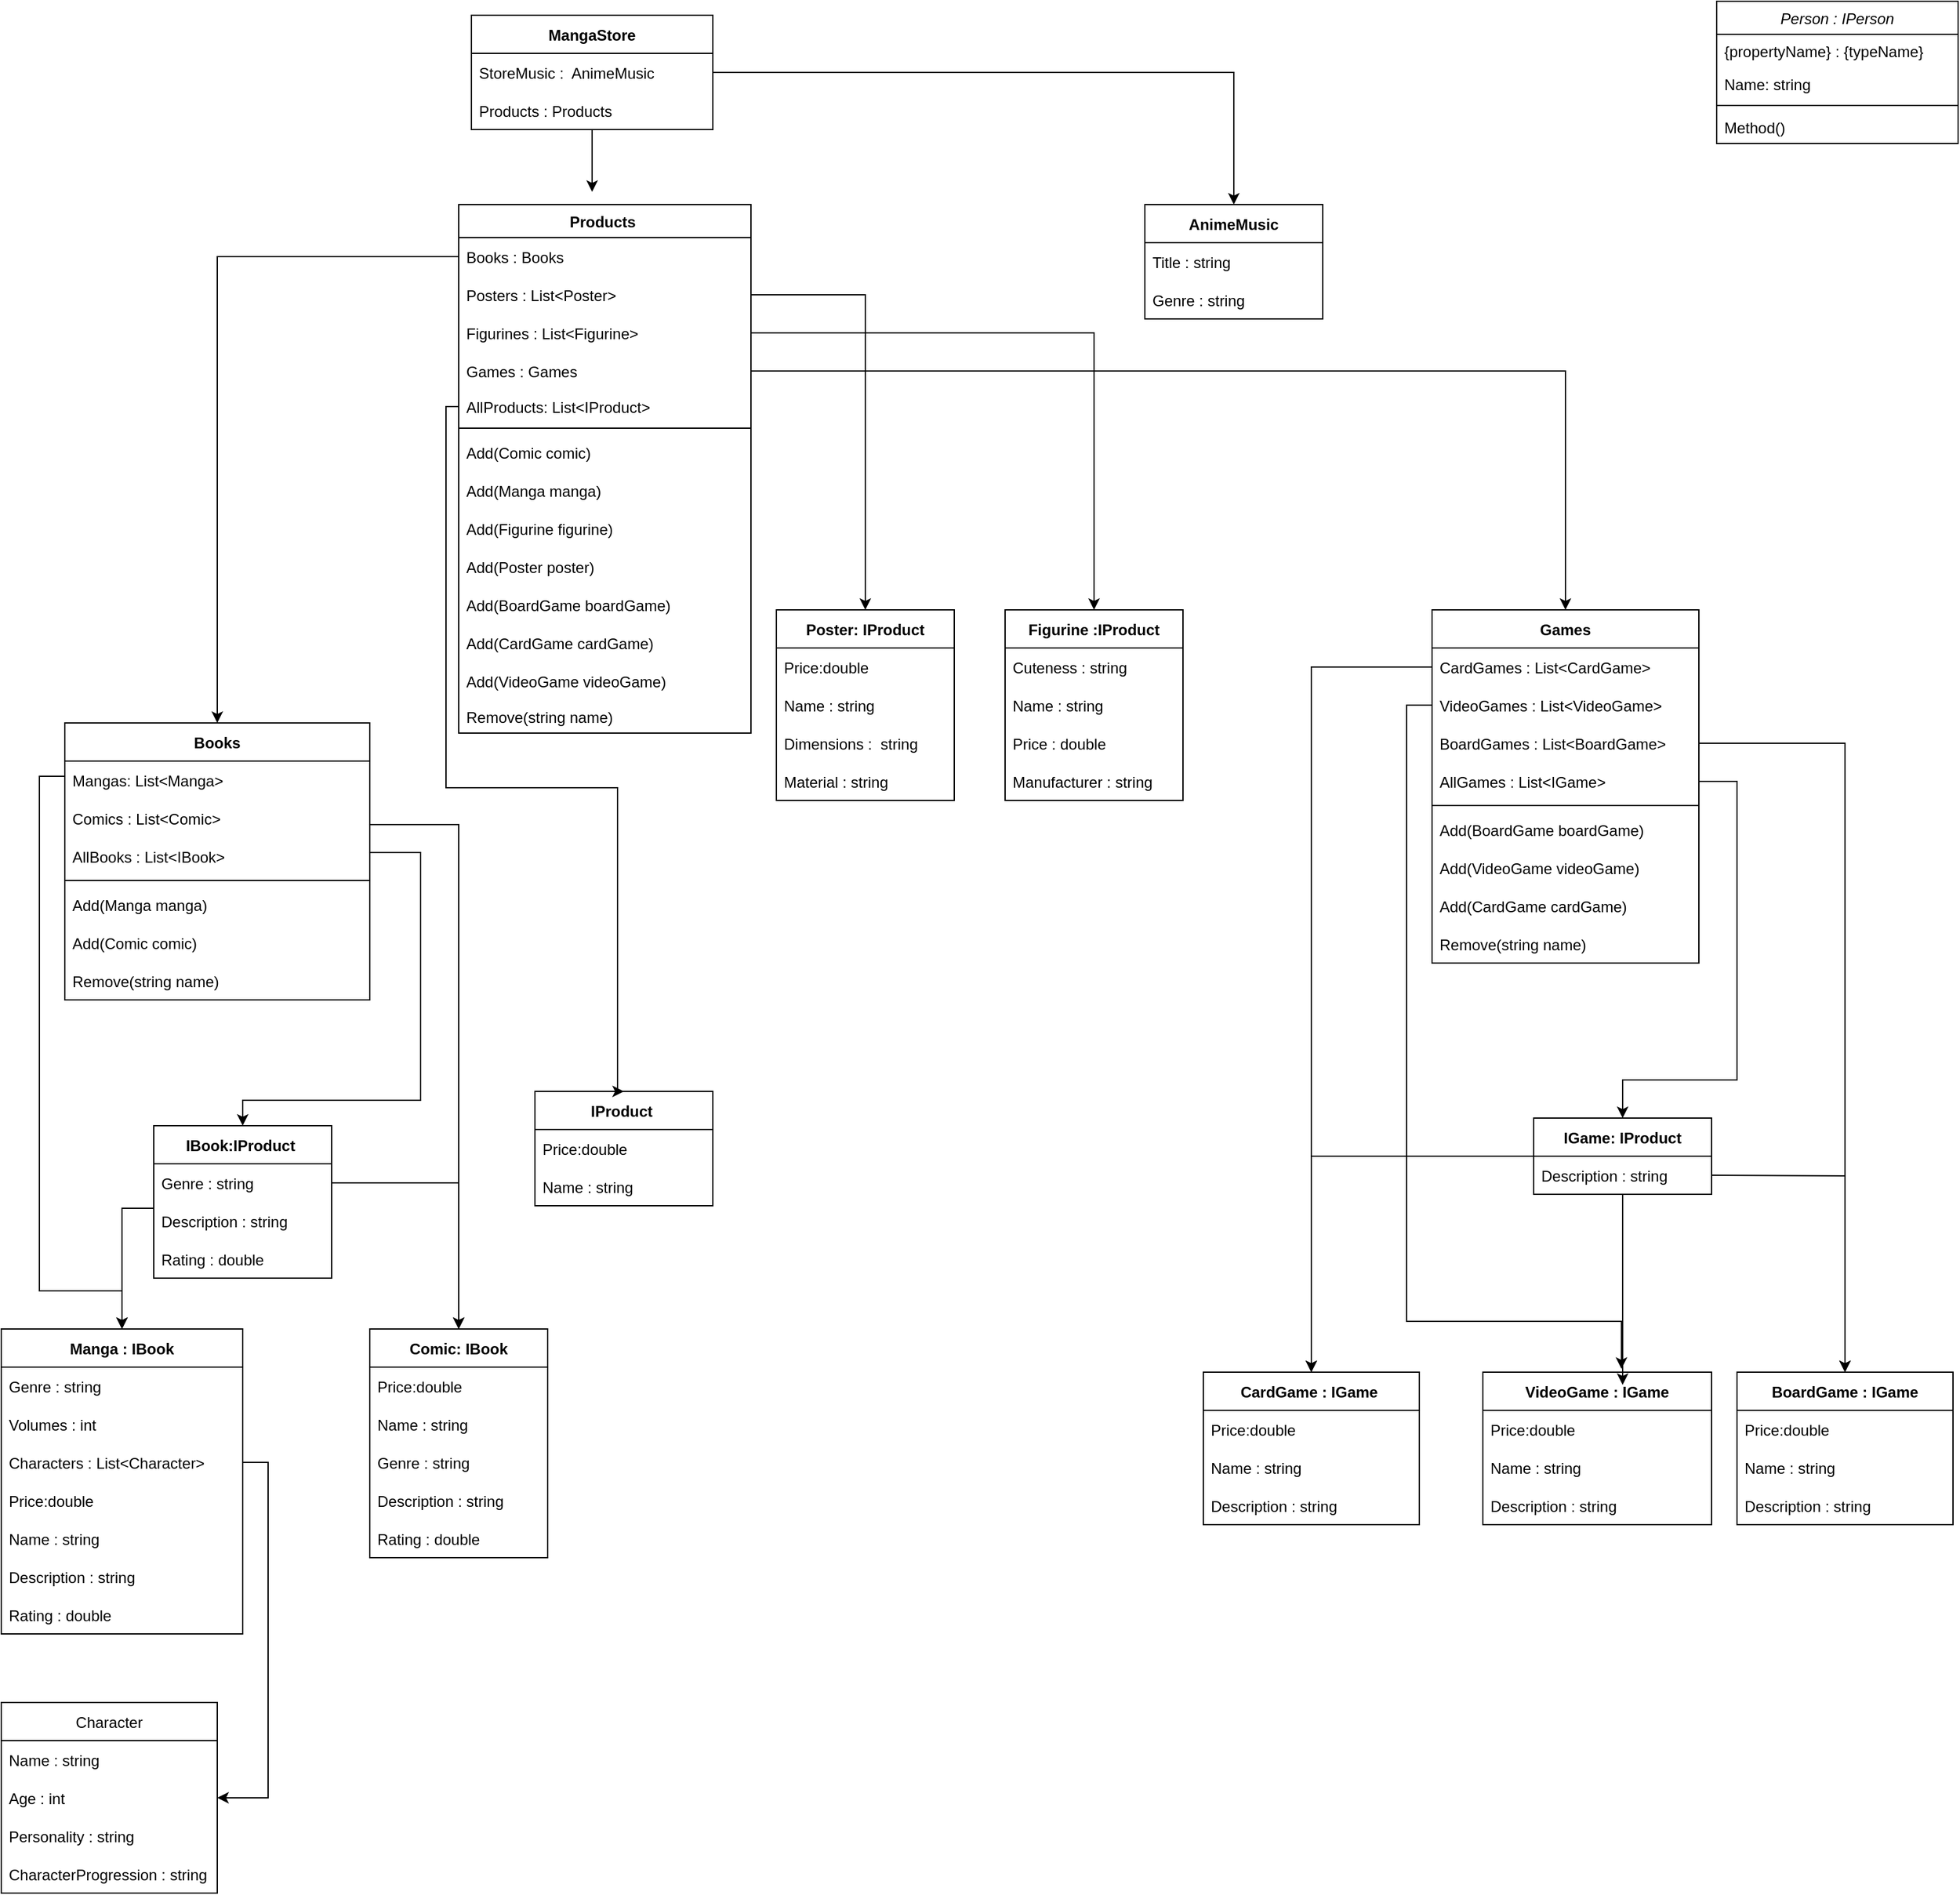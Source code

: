 <mxfile version="18.0.2" type="device"><diagram id="C5RBs43oDa-KdzZeNtuy" name="Page-1"><mxGraphModel dx="977" dy="-344" grid="1" gridSize="10" guides="1" tooltips="1" connect="1" arrows="1" fold="1" page="1" pageScale="1" pageWidth="827" pageHeight="1169" math="0" shadow="0"><root><mxCell id="WIyWlLk6GJQsqaUBKTNV-0"/><mxCell id="WIyWlLk6GJQsqaUBKTNV-1" parent="WIyWlLk6GJQsqaUBKTNV-0"/><mxCell id="zkfFHV4jXpPFQw0GAbJ--0" value="Person : IPerson" style="swimlane;fontStyle=2;align=center;verticalAlign=top;childLayout=stackLayout;horizontal=1;startSize=26;horizontalStack=0;resizeParent=1;resizeLast=0;collapsible=1;marginBottom=0;rounded=0;shadow=0;strokeWidth=1;fontColor=#000000;" parent="WIyWlLk6GJQsqaUBKTNV-1" vertex="1"><mxGeometry x="1350" y="1201" width="190" height="112" as="geometry"><mxRectangle x="230" y="140" width="160" height="26" as="alternateBounds"/></mxGeometry></mxCell><mxCell id="zkfFHV4jXpPFQw0GAbJ--2" value="{propertyName} : {typeName}" style="text;align=left;verticalAlign=top;spacingLeft=4;spacingRight=4;overflow=hidden;rotatable=0;points=[[0,0.5],[1,0.5]];portConstraint=eastwest;rounded=0;shadow=0;html=0;fontColor=#000000;" parent="zkfFHV4jXpPFQw0GAbJ--0" vertex="1"><mxGeometry y="26" width="190" height="26" as="geometry"/></mxCell><mxCell id="zkfFHV4jXpPFQw0GAbJ--1" value="Name: string" style="text;align=left;verticalAlign=top;spacingLeft=4;spacingRight=4;overflow=hidden;rotatable=0;points=[[0,0.5],[1,0.5]];portConstraint=eastwest;fontColor=#000000;" parent="zkfFHV4jXpPFQw0GAbJ--0" vertex="1"><mxGeometry y="52" width="190" height="26" as="geometry"/></mxCell><mxCell id="zkfFHV4jXpPFQw0GAbJ--4" value="" style="line;html=1;strokeWidth=1;align=left;verticalAlign=middle;spacingTop=-1;spacingLeft=3;spacingRight=3;rotatable=0;labelPosition=right;points=[];portConstraint=eastwest;fontColor=#000000;" parent="zkfFHV4jXpPFQw0GAbJ--0" vertex="1"><mxGeometry y="78" width="190" height="8" as="geometry"/></mxCell><mxCell id="zkfFHV4jXpPFQw0GAbJ--5" value="Method()" style="text;align=left;verticalAlign=top;spacingLeft=4;spacingRight=4;overflow=hidden;rotatable=0;points=[[0,0.5],[1,0.5]];portConstraint=eastwest;fontColor=#000000;" parent="zkfFHV4jXpPFQw0GAbJ--0" vertex="1"><mxGeometry y="86" width="190" height="26" as="geometry"/></mxCell><mxCell id="V0D16U1QxSPT4aVUW1du-11" style="edgeStyle=orthogonalEdgeStyle;rounded=0;orthogonalLoop=1;jettySize=auto;html=1;" edge="1" parent="WIyWlLk6GJQsqaUBKTNV-1" source="A4vjQDZnEhib27gxBdqD-4"><mxGeometry relative="1" as="geometry"><mxPoint x="465" y="1351" as="targetPoint"/></mxGeometry></mxCell><mxCell id="A4vjQDZnEhib27gxBdqD-4" value="MangaStore" style="swimlane;fontStyle=1;childLayout=stackLayout;horizontal=1;startSize=30;horizontalStack=0;resizeParent=1;resizeParentMax=0;resizeLast=0;collapsible=1;marginBottom=0;fontColor=#000000;" parent="WIyWlLk6GJQsqaUBKTNV-1" vertex="1"><mxGeometry x="370" y="1212" width="190" height="90" as="geometry"/></mxCell><mxCell id="A4vjQDZnEhib27gxBdqD-8" value="StoreMusic :  AnimeMusic" style="text;strokeColor=none;fillColor=none;align=left;verticalAlign=middle;spacingLeft=4;spacingRight=4;overflow=hidden;points=[[0,0.5],[1,0.5]];portConstraint=eastwest;rotatable=0;fontStyle=0;fontColor=#000000;" parent="A4vjQDZnEhib27gxBdqD-4" vertex="1"><mxGeometry y="30" width="190" height="30" as="geometry"/></mxCell><mxCell id="V0D16U1QxSPT4aVUW1du-0" value="Products : Products" style="text;strokeColor=none;fillColor=none;align=left;verticalAlign=middle;spacingLeft=4;spacingRight=4;overflow=hidden;points=[[0,0.5],[1,0.5]];portConstraint=eastwest;rotatable=0;fontStyle=0;fontColor=#000000;" vertex="1" parent="A4vjQDZnEhib27gxBdqD-4"><mxGeometry y="60" width="190" height="30" as="geometry"/></mxCell><mxCell id="A4vjQDZnEhib27gxBdqD-10" value="Character" style="swimlane;fontStyle=0;childLayout=stackLayout;horizontal=1;startSize=30;horizontalStack=0;resizeParent=1;resizeParentMax=0;resizeLast=0;collapsible=1;marginBottom=0;fontColor=#000000;" parent="WIyWlLk6GJQsqaUBKTNV-1" vertex="1"><mxGeometry y="2540" width="170" height="150" as="geometry"/></mxCell><mxCell id="A4vjQDZnEhib27gxBdqD-11" value="Name : string " style="text;strokeColor=none;fillColor=none;align=left;verticalAlign=middle;spacingLeft=4;spacingRight=4;overflow=hidden;points=[[0,0.5],[1,0.5]];portConstraint=eastwest;rotatable=0;fontColor=#000000;" parent="A4vjQDZnEhib27gxBdqD-10" vertex="1"><mxGeometry y="30" width="170" height="30" as="geometry"/></mxCell><mxCell id="A4vjQDZnEhib27gxBdqD-12" value="Age : int" style="text;strokeColor=none;fillColor=none;align=left;verticalAlign=middle;spacingLeft=4;spacingRight=4;overflow=hidden;points=[[0,0.5],[1,0.5]];portConstraint=eastwest;rotatable=0;fontColor=#000000;" parent="A4vjQDZnEhib27gxBdqD-10" vertex="1"><mxGeometry y="60" width="170" height="30" as="geometry"/></mxCell><mxCell id="A4vjQDZnEhib27gxBdqD-13" value="Personality : string " style="text;strokeColor=none;fillColor=none;align=left;verticalAlign=middle;spacingLeft=4;spacingRight=4;overflow=hidden;points=[[0,0.5],[1,0.5]];portConstraint=eastwest;rotatable=0;fontColor=#000000;" parent="A4vjQDZnEhib27gxBdqD-10" vertex="1"><mxGeometry y="90" width="170" height="30" as="geometry"/></mxCell><mxCell id="A4vjQDZnEhib27gxBdqD-14" value="CharacterProgression : string" style="text;strokeColor=none;fillColor=none;align=left;verticalAlign=middle;spacingLeft=4;spacingRight=4;overflow=hidden;points=[[0,0.5],[1,0.5]];portConstraint=eastwest;rotatable=0;fontColor=#000000;" parent="A4vjQDZnEhib27gxBdqD-10" vertex="1"><mxGeometry y="120" width="170" height="30" as="geometry"/></mxCell><mxCell id="A4vjQDZnEhib27gxBdqD-19" value="Manga : IBook" style="swimlane;fontStyle=1;childLayout=stackLayout;horizontal=1;startSize=30;horizontalStack=0;resizeParent=1;resizeParentMax=0;resizeLast=0;collapsible=1;marginBottom=0;fontColor=#000000;" parent="WIyWlLk6GJQsqaUBKTNV-1" vertex="1"><mxGeometry y="2246" width="190" height="240" as="geometry"/></mxCell><mxCell id="A4vjQDZnEhib27gxBdqD-21" value="Genre : string    " style="text;strokeColor=none;fillColor=none;align=left;verticalAlign=middle;spacingLeft=4;spacingRight=4;overflow=hidden;points=[[0,0.5],[1,0.5]];portConstraint=eastwest;rotatable=0;fontColor=#000000;" parent="A4vjQDZnEhib27gxBdqD-19" vertex="1"><mxGeometry y="30" width="190" height="30" as="geometry"/></mxCell><mxCell id="A4vjQDZnEhib27gxBdqD-22" value="Volumes : int" style="text;strokeColor=none;fillColor=none;align=left;verticalAlign=middle;spacingLeft=4;spacingRight=4;overflow=hidden;points=[[0,0.5],[1,0.5]];portConstraint=eastwest;rotatable=0;fontColor=#000000;" parent="A4vjQDZnEhib27gxBdqD-19" vertex="1"><mxGeometry y="60" width="190" height="30" as="geometry"/></mxCell><mxCell id="A4vjQDZnEhib27gxBdqD-23" value="Characters : List&lt;Character&gt;" style="text;strokeColor=none;fillColor=none;align=left;verticalAlign=middle;spacingLeft=4;spacingRight=4;overflow=hidden;points=[[0,0.5],[1,0.5]];portConstraint=eastwest;rotatable=0;fontColor=#000000;" parent="A4vjQDZnEhib27gxBdqD-19" vertex="1"><mxGeometry y="90" width="190" height="30" as="geometry"/></mxCell><mxCell id="V0D16U1QxSPT4aVUW1du-30" value="Price:double" style="text;strokeColor=none;fillColor=none;align=left;verticalAlign=middle;spacingLeft=4;spacingRight=4;overflow=hidden;points=[[0,0.5],[1,0.5]];portConstraint=eastwest;rotatable=0;fontColor=#000000;" vertex="1" parent="A4vjQDZnEhib27gxBdqD-19"><mxGeometry y="120" width="190" height="30" as="geometry"/></mxCell><mxCell id="V0D16U1QxSPT4aVUW1du-29" value="Name : string" style="text;strokeColor=none;fillColor=none;align=left;verticalAlign=middle;spacingLeft=4;spacingRight=4;overflow=hidden;points=[[0,0.5],[1,0.5]];portConstraint=eastwest;rotatable=0;fontColor=#000000;" vertex="1" parent="A4vjQDZnEhib27gxBdqD-19"><mxGeometry y="150" width="190" height="30" as="geometry"/></mxCell><mxCell id="A4vjQDZnEhib27gxBdqD-24" value="Description : string" style="text;strokeColor=none;fillColor=none;align=left;verticalAlign=middle;spacingLeft=4;spacingRight=4;overflow=hidden;points=[[0,0.5],[1,0.5]];portConstraint=eastwest;rotatable=0;fontColor=#000000;" parent="A4vjQDZnEhib27gxBdqD-19" vertex="1"><mxGeometry y="180" width="190" height="30" as="geometry"/></mxCell><mxCell id="A4vjQDZnEhib27gxBdqD-25" value="Rating : double " style="text;strokeColor=none;fillColor=none;align=left;verticalAlign=middle;spacingLeft=4;spacingRight=4;overflow=hidden;points=[[0,0.5],[1,0.5]];portConstraint=eastwest;rotatable=0;fontColor=#000000;" parent="A4vjQDZnEhib27gxBdqD-19" vertex="1"><mxGeometry y="210" width="190" height="30" as="geometry"/></mxCell><mxCell id="A4vjQDZnEhib27gxBdqD-27" value="Books" style="swimlane;fontStyle=1;childLayout=stackLayout;horizontal=1;startSize=30;horizontalStack=0;resizeParent=1;resizeParentMax=0;resizeLast=0;collapsible=1;marginBottom=0;fontColor=#000000;" parent="WIyWlLk6GJQsqaUBKTNV-1" vertex="1"><mxGeometry x="50" y="1769" width="240" height="218" as="geometry"/></mxCell><mxCell id="A4vjQDZnEhib27gxBdqD-28" value="Mangas: List&lt;Manga&gt;    " style="text;strokeColor=none;fillColor=none;align=left;verticalAlign=middle;spacingLeft=4;spacingRight=4;overflow=hidden;points=[[0,0.5],[1,0.5]];portConstraint=eastwest;rotatable=0;fontColor=#000000;" parent="A4vjQDZnEhib27gxBdqD-27" vertex="1"><mxGeometry y="30" width="240" height="30" as="geometry"/></mxCell><mxCell id="A4vjQDZnEhib27gxBdqD-29" value="Comics : List&lt;Comic&gt;" style="text;strokeColor=none;fillColor=none;align=left;verticalAlign=middle;spacingLeft=4;spacingRight=4;overflow=hidden;points=[[0,0.5],[1,0.5]];portConstraint=eastwest;rotatable=0;fontColor=#000000;" parent="A4vjQDZnEhib27gxBdqD-27" vertex="1"><mxGeometry y="60" width="240" height="30" as="geometry"/></mxCell><mxCell id="A4vjQDZnEhib27gxBdqD-48" value="AllBooks : List&lt;IBook&gt;" style="text;strokeColor=none;fillColor=none;align=left;verticalAlign=middle;spacingLeft=4;spacingRight=4;overflow=hidden;points=[[0,0.5],[1,0.5]];portConstraint=eastwest;rotatable=0;fontColor=#000000;" parent="A4vjQDZnEhib27gxBdqD-27" vertex="1"><mxGeometry y="90" width="240" height="30" as="geometry"/></mxCell><mxCell id="A4vjQDZnEhib27gxBdqD-69" value="" style="line;html=1;strokeWidth=1;align=left;verticalAlign=middle;spacingTop=-1;spacingLeft=3;spacingRight=3;rotatable=0;labelPosition=right;points=[];portConstraint=eastwest;fontColor=#000000;" parent="A4vjQDZnEhib27gxBdqD-27" vertex="1"><mxGeometry y="120" width="240" height="8" as="geometry"/></mxCell><mxCell id="A4vjQDZnEhib27gxBdqD-71" value="Add(Manga manga)" style="text;strokeColor=none;fillColor=none;align=left;verticalAlign=middle;spacingLeft=4;spacingRight=4;overflow=hidden;points=[[0,0.5],[1,0.5]];portConstraint=eastwest;rotatable=0;fontColor=#000000;" parent="A4vjQDZnEhib27gxBdqD-27" vertex="1"><mxGeometry y="128" width="240" height="30" as="geometry"/></mxCell><mxCell id="A4vjQDZnEhib27gxBdqD-72" value="Add(Comic comic)" style="text;strokeColor=none;fillColor=none;align=left;verticalAlign=middle;spacingLeft=4;spacingRight=4;overflow=hidden;points=[[0,0.5],[1,0.5]];portConstraint=eastwest;rotatable=0;fontColor=#000000;" parent="A4vjQDZnEhib27gxBdqD-27" vertex="1"><mxGeometry y="158" width="240" height="30" as="geometry"/></mxCell><mxCell id="A4vjQDZnEhib27gxBdqD-73" value="Remove(string name)" style="text;strokeColor=none;fillColor=none;align=left;verticalAlign=middle;spacingLeft=4;spacingRight=4;overflow=hidden;points=[[0,0.5],[1,0.5]];portConstraint=eastwest;rotatable=0;fontColor=#000000;" parent="A4vjQDZnEhib27gxBdqD-27" vertex="1"><mxGeometry y="188" width="240" height="30" as="geometry"/></mxCell><mxCell id="A4vjQDZnEhib27gxBdqD-30" style="edgeStyle=orthogonalEdgeStyle;rounded=0;orthogonalLoop=1;jettySize=auto;html=1;exitX=1;exitY=0.5;exitDx=0;exitDy=0;entryX=1;entryY=0.5;entryDx=0;entryDy=0;fontColor=#000000;" parent="WIyWlLk6GJQsqaUBKTNV-1" source="A4vjQDZnEhib27gxBdqD-23" target="A4vjQDZnEhib27gxBdqD-12" edge="1"><mxGeometry relative="1" as="geometry"/></mxCell><mxCell id="A4vjQDZnEhib27gxBdqD-32" value="Comic: IBook" style="swimlane;fontStyle=1;childLayout=stackLayout;horizontal=1;startSize=30;horizontalStack=0;resizeParent=1;resizeParentMax=0;resizeLast=0;collapsible=1;marginBottom=0;fontColor=#000000;" parent="WIyWlLk6GJQsqaUBKTNV-1" vertex="1"><mxGeometry x="290" y="2246" width="140" height="180" as="geometry"/></mxCell><mxCell id="V0D16U1QxSPT4aVUW1du-38" value="Price:double" style="text;strokeColor=none;fillColor=none;align=left;verticalAlign=middle;spacingLeft=4;spacingRight=4;overflow=hidden;points=[[0,0.5],[1,0.5]];portConstraint=eastwest;rotatable=0;fontColor=#000000;" vertex="1" parent="A4vjQDZnEhib27gxBdqD-32"><mxGeometry y="30" width="140" height="30" as="geometry"/></mxCell><mxCell id="V0D16U1QxSPT4aVUW1du-37" value="Name : string" style="text;strokeColor=none;fillColor=none;align=left;verticalAlign=middle;spacingLeft=4;spacingRight=4;overflow=hidden;points=[[0,0.5],[1,0.5]];portConstraint=eastwest;rotatable=0;fontColor=#000000;" vertex="1" parent="A4vjQDZnEhib27gxBdqD-32"><mxGeometry y="60" width="140" height="30" as="geometry"/></mxCell><mxCell id="A4vjQDZnEhib27gxBdqD-34" value="Genre : string    " style="text;strokeColor=none;fillColor=none;align=left;verticalAlign=middle;spacingLeft=4;spacingRight=4;overflow=hidden;points=[[0,0.5],[1,0.5]];portConstraint=eastwest;rotatable=0;fontColor=#000000;" parent="A4vjQDZnEhib27gxBdqD-32" vertex="1"><mxGeometry y="90" width="140" height="30" as="geometry"/></mxCell><mxCell id="A4vjQDZnEhib27gxBdqD-35" value="Description : string" style="text;strokeColor=none;fillColor=none;align=left;verticalAlign=middle;spacingLeft=4;spacingRight=4;overflow=hidden;points=[[0,0.5],[1,0.5]];portConstraint=eastwest;rotatable=0;fontColor=#000000;" parent="A4vjQDZnEhib27gxBdqD-32" vertex="1"><mxGeometry y="120" width="140" height="30" as="geometry"/></mxCell><mxCell id="A4vjQDZnEhib27gxBdqD-36" value="Rating : double " style="text;strokeColor=none;fillColor=none;align=left;verticalAlign=middle;spacingLeft=4;spacingRight=4;overflow=hidden;points=[[0,0.5],[1,0.5]];portConstraint=eastwest;rotatable=0;fontColor=#000000;" parent="A4vjQDZnEhib27gxBdqD-32" vertex="1"><mxGeometry y="150" width="140" height="30" as="geometry"/></mxCell><mxCell id="A4vjQDZnEhib27gxBdqD-41" value="Poster: IProduct" style="swimlane;fontStyle=1;childLayout=stackLayout;horizontal=1;startSize=30;horizontalStack=0;resizeParent=1;resizeParentMax=0;resizeLast=0;collapsible=1;marginBottom=0;fontColor=#000000;" parent="WIyWlLk6GJQsqaUBKTNV-1" vertex="1"><mxGeometry x="610" y="1680" width="140" height="150" as="geometry"/></mxCell><mxCell id="V0D16U1QxSPT4aVUW1du-39" value="Price:double" style="text;strokeColor=none;fillColor=none;align=left;verticalAlign=middle;spacingLeft=4;spacingRight=4;overflow=hidden;points=[[0,0.5],[1,0.5]];portConstraint=eastwest;rotatable=0;fontColor=#000000;" vertex="1" parent="A4vjQDZnEhib27gxBdqD-41"><mxGeometry y="30" width="140" height="30" as="geometry"/></mxCell><mxCell id="V0D16U1QxSPT4aVUW1du-40" value="Name : string" style="text;strokeColor=none;fillColor=none;align=left;verticalAlign=middle;spacingLeft=4;spacingRight=4;overflow=hidden;points=[[0,0.5],[1,0.5]];portConstraint=eastwest;rotatable=0;fontColor=#000000;" vertex="1" parent="A4vjQDZnEhib27gxBdqD-41"><mxGeometry y="60" width="140" height="30" as="geometry"/></mxCell><mxCell id="A4vjQDZnEhib27gxBdqD-43" value="Dimensions :  string" style="text;strokeColor=none;fillColor=none;align=left;verticalAlign=middle;spacingLeft=4;spacingRight=4;overflow=hidden;points=[[0,0.5],[1,0.5]];portConstraint=eastwest;rotatable=0;fontColor=#000000;" parent="A4vjQDZnEhib27gxBdqD-41" vertex="1"><mxGeometry y="90" width="140" height="30" as="geometry"/></mxCell><mxCell id="A4vjQDZnEhib27gxBdqD-44" value="Material : string " style="text;strokeColor=none;fillColor=none;align=left;verticalAlign=middle;spacingLeft=4;spacingRight=4;overflow=hidden;points=[[0,0.5],[1,0.5]];portConstraint=eastwest;rotatable=0;fontColor=#000000;" parent="A4vjQDZnEhib27gxBdqD-41" vertex="1"><mxGeometry y="120" width="140" height="30" as="geometry"/></mxCell><mxCell id="A4vjQDZnEhib27gxBdqD-50" value="IBook:IProduct " style="swimlane;fontStyle=1;childLayout=stackLayout;horizontal=1;startSize=30;horizontalStack=0;resizeParent=1;resizeParentMax=0;resizeLast=0;collapsible=1;marginBottom=0;fontColor=#000000;" parent="WIyWlLk6GJQsqaUBKTNV-1" vertex="1"><mxGeometry x="120" y="2086" width="140" height="120" as="geometry"/></mxCell><mxCell id="A4vjQDZnEhib27gxBdqD-52" value="Genre : string    " style="text;strokeColor=none;fillColor=none;align=left;verticalAlign=middle;spacingLeft=4;spacingRight=4;overflow=hidden;points=[[0,0.5],[1,0.5]];portConstraint=eastwest;rotatable=0;fontColor=#000000;" parent="A4vjQDZnEhib27gxBdqD-50" vertex="1"><mxGeometry y="30" width="140" height="30" as="geometry"/></mxCell><mxCell id="A4vjQDZnEhib27gxBdqD-53" value="Description : string" style="text;strokeColor=none;fillColor=none;align=left;verticalAlign=middle;spacingLeft=4;spacingRight=4;overflow=hidden;points=[[0,0.5],[1,0.5]];portConstraint=eastwest;rotatable=0;fontColor=#000000;" parent="A4vjQDZnEhib27gxBdqD-50" vertex="1"><mxGeometry y="60" width="140" height="30" as="geometry"/></mxCell><mxCell id="A4vjQDZnEhib27gxBdqD-54" value="Rating : double " style="text;strokeColor=none;fillColor=none;align=left;verticalAlign=middle;spacingLeft=4;spacingRight=4;overflow=hidden;points=[[0,0.5],[1,0.5]];portConstraint=eastwest;rotatable=0;fontColor=#000000;" parent="A4vjQDZnEhib27gxBdqD-50" vertex="1"><mxGeometry y="90" width="140" height="30" as="geometry"/></mxCell><mxCell id="A4vjQDZnEhib27gxBdqD-59" style="edgeStyle=orthogonalEdgeStyle;rounded=0;orthogonalLoop=1;jettySize=auto;html=1;exitX=1;exitY=0.5;exitDx=0;exitDy=0;entryX=0.5;entryY=0;entryDx=0;entryDy=0;fontColor=#000000;" parent="WIyWlLk6GJQsqaUBKTNV-1" source="A4vjQDZnEhib27gxBdqD-48" target="A4vjQDZnEhib27gxBdqD-50" edge="1"><mxGeometry relative="1" as="geometry"><Array as="points"><mxPoint x="330" y="1871"/><mxPoint x="330" y="2066"/><mxPoint x="190" y="2066"/></Array></mxGeometry></mxCell><mxCell id="A4vjQDZnEhib27gxBdqD-62" style="edgeStyle=orthogonalEdgeStyle;rounded=0;orthogonalLoop=1;jettySize=auto;html=1;exitX=0;exitY=0.5;exitDx=0;exitDy=0;entryX=0.5;entryY=0;entryDx=0;entryDy=0;fontColor=#000000;" parent="WIyWlLk6GJQsqaUBKTNV-1" source="A4vjQDZnEhib27gxBdqD-52" target="A4vjQDZnEhib27gxBdqD-19" edge="1"><mxGeometry relative="1" as="geometry"><Array as="points"><mxPoint x="95" y="2151"/></Array></mxGeometry></mxCell><mxCell id="A4vjQDZnEhib27gxBdqD-64" style="edgeStyle=orthogonalEdgeStyle;rounded=0;orthogonalLoop=1;jettySize=auto;html=1;exitX=0;exitY=0.5;exitDx=0;exitDy=0;entryX=0.5;entryY=0;entryDx=0;entryDy=0;fontColor=#000000;" parent="WIyWlLk6GJQsqaUBKTNV-1" source="A4vjQDZnEhib27gxBdqD-28" target="A4vjQDZnEhib27gxBdqD-19" edge="1"><mxGeometry relative="1" as="geometry"><Array as="points"><mxPoint x="30" y="1811"/><mxPoint x="30" y="2216"/><mxPoint x="95" y="2216"/></Array></mxGeometry></mxCell><mxCell id="A4vjQDZnEhib27gxBdqD-65" style="edgeStyle=orthogonalEdgeStyle;rounded=0;orthogonalLoop=1;jettySize=auto;html=1;exitX=1;exitY=0.5;exitDx=0;exitDy=0;entryX=0.5;entryY=0;entryDx=0;entryDy=0;fontColor=#000000;" parent="WIyWlLk6GJQsqaUBKTNV-1" source="A4vjQDZnEhib27gxBdqD-52" target="A4vjQDZnEhib27gxBdqD-32" edge="1"><mxGeometry relative="1" as="geometry"/></mxCell><mxCell id="A4vjQDZnEhib27gxBdqD-77" value="Figurine :IProduct" style="swimlane;fontStyle=1;childLayout=stackLayout;horizontal=1;startSize=30;horizontalStack=0;resizeParent=1;resizeParentMax=0;resizeLast=0;collapsible=1;marginBottom=0;fontColor=#000000;" parent="WIyWlLk6GJQsqaUBKTNV-1" vertex="1"><mxGeometry x="790" y="1680" width="140" height="150" as="geometry"/></mxCell><mxCell id="A4vjQDZnEhib27gxBdqD-78" value="Cuteness : string  " style="text;strokeColor=none;fillColor=none;align=left;verticalAlign=middle;spacingLeft=4;spacingRight=4;overflow=hidden;points=[[0,0.5],[1,0.5]];portConstraint=eastwest;rotatable=0;" parent="A4vjQDZnEhib27gxBdqD-77" vertex="1"><mxGeometry y="30" width="140" height="30" as="geometry"/></mxCell><mxCell id="A4vjQDZnEhib27gxBdqD-79" value="Name : string " style="text;strokeColor=none;fillColor=none;align=left;verticalAlign=middle;spacingLeft=4;spacingRight=4;overflow=hidden;points=[[0,0.5],[1,0.5]];portConstraint=eastwest;rotatable=0;" parent="A4vjQDZnEhib27gxBdqD-77" vertex="1"><mxGeometry y="60" width="140" height="30" as="geometry"/></mxCell><mxCell id="A4vjQDZnEhib27gxBdqD-80" value="Price : double " style="text;strokeColor=none;fillColor=none;align=left;verticalAlign=middle;spacingLeft=4;spacingRight=4;overflow=hidden;points=[[0,0.5],[1,0.5]];portConstraint=eastwest;rotatable=0;" parent="A4vjQDZnEhib27gxBdqD-77" vertex="1"><mxGeometry y="90" width="140" height="30" as="geometry"/></mxCell><mxCell id="A4vjQDZnEhib27gxBdqD-81" value="Manufacturer : string" style="text;strokeColor=none;fillColor=none;align=left;verticalAlign=middle;spacingLeft=4;spacingRight=4;overflow=hidden;points=[[0,0.5],[1,0.5]];portConstraint=eastwest;rotatable=0;" parent="A4vjQDZnEhib27gxBdqD-77" vertex="1"><mxGeometry y="120" width="140" height="30" as="geometry"/></mxCell><mxCell id="A4vjQDZnEhib27gxBdqD-83" value="AnimeMusic" style="swimlane;fontStyle=1;childLayout=stackLayout;horizontal=1;startSize=30;horizontalStack=0;resizeParent=1;resizeParentMax=0;resizeLast=0;collapsible=1;marginBottom=0;fontColor=#000000;" parent="WIyWlLk6GJQsqaUBKTNV-1" vertex="1"><mxGeometry x="900" y="1361" width="140" height="90" as="geometry"/></mxCell><mxCell id="A4vjQDZnEhib27gxBdqD-84" value="Title : string" style="text;strokeColor=none;fillColor=none;align=left;verticalAlign=middle;spacingLeft=4;spacingRight=4;overflow=hidden;points=[[0,0.5],[1,0.5]];portConstraint=eastwest;rotatable=0;" parent="A4vjQDZnEhib27gxBdqD-83" vertex="1"><mxGeometry y="30" width="140" height="30" as="geometry"/></mxCell><mxCell id="A4vjQDZnEhib27gxBdqD-85" value="Genre : string" style="text;strokeColor=none;fillColor=none;align=left;verticalAlign=middle;spacingLeft=4;spacingRight=4;overflow=hidden;points=[[0,0.5],[1,0.5]];portConstraint=eastwest;rotatable=0;" parent="A4vjQDZnEhib27gxBdqD-83" vertex="1"><mxGeometry y="60" width="140" height="30" as="geometry"/></mxCell><mxCell id="A4vjQDZnEhib27gxBdqD-89" value="Games" style="swimlane;fontStyle=1;childLayout=stackLayout;horizontal=1;startSize=30;horizontalStack=0;resizeParent=1;resizeParentMax=0;resizeLast=0;collapsible=1;marginBottom=0;fontColor=#000000;" parent="WIyWlLk6GJQsqaUBKTNV-1" vertex="1"><mxGeometry x="1126" y="1680" width="210" height="278" as="geometry"/></mxCell><mxCell id="A4vjQDZnEhib27gxBdqD-90" value="CardGames : List&lt;CardGame&gt;" style="text;strokeColor=none;fillColor=none;align=left;verticalAlign=middle;spacingLeft=4;spacingRight=4;overflow=hidden;points=[[0,0.5],[1,0.5]];portConstraint=eastwest;rotatable=0;" parent="A4vjQDZnEhib27gxBdqD-89" vertex="1"><mxGeometry y="30" width="210" height="30" as="geometry"/></mxCell><mxCell id="A4vjQDZnEhib27gxBdqD-91" value="VideoGames : List&lt;VideoGame&gt;" style="text;strokeColor=none;fillColor=none;align=left;verticalAlign=middle;spacingLeft=4;spacingRight=4;overflow=hidden;points=[[0,0.5],[1,0.5]];portConstraint=eastwest;rotatable=0;" parent="A4vjQDZnEhib27gxBdqD-89" vertex="1"><mxGeometry y="60" width="210" height="30" as="geometry"/></mxCell><mxCell id="A4vjQDZnEhib27gxBdqD-92" value="BoardGames : List&lt;BoardGame&gt;" style="text;strokeColor=none;fillColor=none;align=left;verticalAlign=middle;spacingLeft=4;spacingRight=4;overflow=hidden;points=[[0,0.5],[1,0.5]];portConstraint=eastwest;rotatable=0;" parent="A4vjQDZnEhib27gxBdqD-89" vertex="1"><mxGeometry y="90" width="210" height="30" as="geometry"/></mxCell><mxCell id="A4vjQDZnEhib27gxBdqD-107" value="AllGames : List&lt;IGame&gt;" style="text;strokeColor=none;fillColor=none;align=left;verticalAlign=middle;spacingLeft=4;spacingRight=4;overflow=hidden;points=[[0,0.5],[1,0.5]];portConstraint=eastwest;rotatable=0;" parent="A4vjQDZnEhib27gxBdqD-89" vertex="1"><mxGeometry y="120" width="210" height="30" as="geometry"/></mxCell><mxCell id="A4vjQDZnEhib27gxBdqD-128" value="" style="line;html=1;strokeWidth=1;align=left;verticalAlign=middle;spacingTop=-1;spacingLeft=3;spacingRight=3;rotatable=0;labelPosition=right;points=[];portConstraint=eastwest;fontColor=#000000;" parent="A4vjQDZnEhib27gxBdqD-89" vertex="1"><mxGeometry y="150" width="210" height="8" as="geometry"/></mxCell><mxCell id="A4vjQDZnEhib27gxBdqD-129" value="Add(BoardGame boardGame)" style="text;strokeColor=none;fillColor=none;align=left;verticalAlign=middle;spacingLeft=4;spacingRight=4;overflow=hidden;points=[[0,0.5],[1,0.5]];portConstraint=eastwest;rotatable=0;" parent="A4vjQDZnEhib27gxBdqD-89" vertex="1"><mxGeometry y="158" width="210" height="30" as="geometry"/></mxCell><mxCell id="A4vjQDZnEhib27gxBdqD-130" value="Add(VideoGame videoGame)" style="text;strokeColor=none;fillColor=none;align=left;verticalAlign=middle;spacingLeft=4;spacingRight=4;overflow=hidden;points=[[0,0.5],[1,0.5]];portConstraint=eastwest;rotatable=0;" parent="A4vjQDZnEhib27gxBdqD-89" vertex="1"><mxGeometry y="188" width="210" height="30" as="geometry"/></mxCell><mxCell id="A4vjQDZnEhib27gxBdqD-131" value="Add(CardGame cardGame)" style="text;strokeColor=none;fillColor=none;align=left;verticalAlign=middle;spacingLeft=4;spacingRight=4;overflow=hidden;points=[[0,0.5],[1,0.5]];portConstraint=eastwest;rotatable=0;" parent="A4vjQDZnEhib27gxBdqD-89" vertex="1"><mxGeometry y="218" width="210" height="30" as="geometry"/></mxCell><mxCell id="A4vjQDZnEhib27gxBdqD-141" value="Remove(string name)" style="text;strokeColor=none;fillColor=none;align=left;verticalAlign=middle;spacingLeft=4;spacingRight=4;overflow=hidden;points=[[0,0.5],[1,0.5]];portConstraint=eastwest;rotatable=0;" parent="A4vjQDZnEhib27gxBdqD-89" vertex="1"><mxGeometry y="248" width="210" height="30" as="geometry"/></mxCell><mxCell id="A4vjQDZnEhib27gxBdqD-94" value="VideoGame : IGame" style="swimlane;fontStyle=1;childLayout=stackLayout;horizontal=1;startSize=30;horizontalStack=0;resizeParent=1;resizeParentMax=0;resizeLast=0;collapsible=1;marginBottom=0;fontColor=#000000;" parent="WIyWlLk6GJQsqaUBKTNV-1" vertex="1"><mxGeometry x="1166" y="2280" width="180" height="120" as="geometry"/></mxCell><mxCell id="V0D16U1QxSPT4aVUW1du-34" value="Price:double" style="text;strokeColor=none;fillColor=none;align=left;verticalAlign=middle;spacingLeft=4;spacingRight=4;overflow=hidden;points=[[0,0.5],[1,0.5]];portConstraint=eastwest;rotatable=0;fontColor=#000000;" vertex="1" parent="A4vjQDZnEhib27gxBdqD-94"><mxGeometry y="30" width="180" height="30" as="geometry"/></mxCell><mxCell id="V0D16U1QxSPT4aVUW1du-33" value="Name : string" style="text;strokeColor=none;fillColor=none;align=left;verticalAlign=middle;spacingLeft=4;spacingRight=4;overflow=hidden;points=[[0,0.5],[1,0.5]];portConstraint=eastwest;rotatable=0;fontColor=#000000;" vertex="1" parent="A4vjQDZnEhib27gxBdqD-94"><mxGeometry y="60" width="180" height="30" as="geometry"/></mxCell><mxCell id="A4vjQDZnEhib27gxBdqD-96" value="Description : string " style="text;strokeColor=none;fillColor=none;align=left;verticalAlign=middle;spacingLeft=4;spacingRight=4;overflow=hidden;points=[[0,0.5],[1,0.5]];portConstraint=eastwest;rotatable=0;fontColor=#000000;" parent="A4vjQDZnEhib27gxBdqD-94" vertex="1"><mxGeometry y="90" width="180" height="30" as="geometry"/></mxCell><mxCell id="A4vjQDZnEhib27gxBdqD-97" value="CardGame : IGame " style="swimlane;fontStyle=1;childLayout=stackLayout;horizontal=1;startSize=30;horizontalStack=0;resizeParent=1;resizeParentMax=0;resizeLast=0;collapsible=1;marginBottom=0;fontColor=#000000;" parent="WIyWlLk6GJQsqaUBKTNV-1" vertex="1"><mxGeometry x="946" y="2280" width="170" height="120" as="geometry"/></mxCell><mxCell id="V0D16U1QxSPT4aVUW1du-32" value="Price:double" style="text;strokeColor=none;fillColor=none;align=left;verticalAlign=middle;spacingLeft=4;spacingRight=4;overflow=hidden;points=[[0,0.5],[1,0.5]];portConstraint=eastwest;rotatable=0;fontColor=#000000;" vertex="1" parent="A4vjQDZnEhib27gxBdqD-97"><mxGeometry y="30" width="170" height="30" as="geometry"/></mxCell><mxCell id="V0D16U1QxSPT4aVUW1du-31" value="Name : string" style="text;strokeColor=none;fillColor=none;align=left;verticalAlign=middle;spacingLeft=4;spacingRight=4;overflow=hidden;points=[[0,0.5],[1,0.5]];portConstraint=eastwest;rotatable=0;fontColor=#000000;" vertex="1" parent="A4vjQDZnEhib27gxBdqD-97"><mxGeometry y="60" width="170" height="30" as="geometry"/></mxCell><mxCell id="A4vjQDZnEhib27gxBdqD-99" value="Description : string" style="text;strokeColor=none;fillColor=none;align=left;verticalAlign=middle;spacingLeft=4;spacingRight=4;overflow=hidden;points=[[0,0.5],[1,0.5]];portConstraint=eastwest;rotatable=0;fontColor=#000000;" parent="A4vjQDZnEhib27gxBdqD-97" vertex="1"><mxGeometry y="90" width="170" height="30" as="geometry"/></mxCell><mxCell id="A4vjQDZnEhib27gxBdqD-100" value="BoardGame : IGame" style="swimlane;fontStyle=1;childLayout=stackLayout;horizontal=1;startSize=30;horizontalStack=0;resizeParent=1;resizeParentMax=0;resizeLast=0;collapsible=1;marginBottom=0;fontColor=#000000;" parent="WIyWlLk6GJQsqaUBKTNV-1" vertex="1"><mxGeometry x="1366" y="2280" width="170" height="120" as="geometry"/></mxCell><mxCell id="V0D16U1QxSPT4aVUW1du-36" value="Price:double" style="text;strokeColor=none;fillColor=none;align=left;verticalAlign=middle;spacingLeft=4;spacingRight=4;overflow=hidden;points=[[0,0.5],[1,0.5]];portConstraint=eastwest;rotatable=0;fontColor=#000000;" vertex="1" parent="A4vjQDZnEhib27gxBdqD-100"><mxGeometry y="30" width="170" height="30" as="geometry"/></mxCell><mxCell id="V0D16U1QxSPT4aVUW1du-35" value="Name : string" style="text;strokeColor=none;fillColor=none;align=left;verticalAlign=middle;spacingLeft=4;spacingRight=4;overflow=hidden;points=[[0,0.5],[1,0.5]];portConstraint=eastwest;rotatable=0;fontColor=#000000;" vertex="1" parent="A4vjQDZnEhib27gxBdqD-100"><mxGeometry y="60" width="170" height="30" as="geometry"/></mxCell><mxCell id="A4vjQDZnEhib27gxBdqD-102" value="Description : string " style="text;strokeColor=none;fillColor=none;align=left;verticalAlign=middle;spacingLeft=4;spacingRight=4;overflow=hidden;points=[[0,0.5],[1,0.5]];portConstraint=eastwest;rotatable=0;fontColor=#000000;" parent="A4vjQDZnEhib27gxBdqD-100" vertex="1"><mxGeometry y="90" width="170" height="30" as="geometry"/></mxCell><mxCell id="A4vjQDZnEhib27gxBdqD-127" style="edgeStyle=orthogonalEdgeStyle;rounded=0;orthogonalLoop=1;jettySize=auto;html=1;entryX=0.5;entryY=0;entryDx=0;entryDy=0;fontColor=#000000;" parent="WIyWlLk6GJQsqaUBKTNV-1" source="A4vjQDZnEhib27gxBdqD-103" target="A4vjQDZnEhib27gxBdqD-97" edge="1"><mxGeometry relative="1" as="geometry"/></mxCell><mxCell id="rpCjOAM1iJtOvC3DCzwa-4" style="edgeStyle=orthogonalEdgeStyle;rounded=0;orthogonalLoop=1;jettySize=auto;html=1;" parent="WIyWlLk6GJQsqaUBKTNV-1" source="A4vjQDZnEhib27gxBdqD-103" edge="1"><mxGeometry relative="1" as="geometry"><mxPoint x="1276" y="2290" as="targetPoint"/></mxGeometry></mxCell><mxCell id="A4vjQDZnEhib27gxBdqD-103" value="IGame: IProduct" style="swimlane;fontStyle=1;childLayout=stackLayout;horizontal=1;startSize=30;horizontalStack=0;resizeParent=1;resizeParentMax=0;resizeLast=0;collapsible=1;marginBottom=0;fontColor=#000000;" parent="WIyWlLk6GJQsqaUBKTNV-1" vertex="1"><mxGeometry x="1206" y="2080" width="140" height="60" as="geometry"/></mxCell><mxCell id="A4vjQDZnEhib27gxBdqD-105" value="Description : string " style="text;strokeColor=none;fillColor=none;align=left;verticalAlign=middle;spacingLeft=4;spacingRight=4;overflow=hidden;points=[[0,0.5],[1,0.5]];portConstraint=eastwest;rotatable=0;fontColor=#000000;" parent="A4vjQDZnEhib27gxBdqD-103" vertex="1"><mxGeometry y="30" width="140" height="30" as="geometry"/></mxCell><mxCell id="A4vjQDZnEhib27gxBdqD-112" style="edgeStyle=orthogonalEdgeStyle;rounded=0;orthogonalLoop=1;jettySize=auto;html=1;exitX=1;exitY=0.5;exitDx=0;exitDy=0;entryX=0.5;entryY=0;entryDx=0;entryDy=0;fontColor=#000000;" parent="WIyWlLk6GJQsqaUBKTNV-1" source="A4vjQDZnEhib27gxBdqD-107" target="A4vjQDZnEhib27gxBdqD-103" edge="1"><mxGeometry relative="1" as="geometry"><Array as="points"><mxPoint x="1366" y="1815"/><mxPoint x="1366" y="2050"/><mxPoint x="1276" y="2050"/></Array></mxGeometry></mxCell><mxCell id="A4vjQDZnEhib27gxBdqD-114" style="edgeStyle=orthogonalEdgeStyle;rounded=0;orthogonalLoop=1;jettySize=auto;html=1;exitX=1;exitY=0.5;exitDx=0;exitDy=0;entryX=0.5;entryY=0;entryDx=0;entryDy=0;fontColor=#000000;" parent="WIyWlLk6GJQsqaUBKTNV-1" source="A4vjQDZnEhib27gxBdqD-92" target="A4vjQDZnEhib27gxBdqD-100" edge="1"><mxGeometry relative="1" as="geometry"/></mxCell><mxCell id="A4vjQDZnEhib27gxBdqD-123" style="edgeStyle=orthogonalEdgeStyle;rounded=0;orthogonalLoop=1;jettySize=auto;html=1;exitX=1;exitY=0.5;exitDx=0;exitDy=0;fontColor=#000000;" parent="WIyWlLk6GJQsqaUBKTNV-1" target="A4vjQDZnEhib27gxBdqD-100" edge="1"><mxGeometry relative="1" as="geometry"><mxPoint x="1346" y="2125" as="sourcePoint"/></mxGeometry></mxCell><mxCell id="Ka6qCojP0UC2Lb6sbMJh-2" style="edgeStyle=orthogonalEdgeStyle;rounded=0;orthogonalLoop=1;jettySize=auto;html=1;exitX=1;exitY=0.5;exitDx=0;exitDy=0;" parent="WIyWlLk6GJQsqaUBKTNV-1" source="A4vjQDZnEhib27gxBdqD-29" edge="1"><mxGeometry relative="1" as="geometry"><mxPoint x="360" y="2246" as="targetPoint"/><Array as="points"><mxPoint x="290" y="1849"/><mxPoint x="360" y="1849"/></Array></mxGeometry></mxCell><mxCell id="Ka6qCojP0UC2Lb6sbMJh-5" value="Products " style="swimlane;fontStyle=1;align=center;verticalAlign=top;childLayout=stackLayout;horizontal=1;startSize=26;horizontalStack=0;resizeParent=1;resizeLast=0;collapsible=1;marginBottom=0;rounded=0;shadow=0;strokeWidth=1;fontColor=#000000;" parent="WIyWlLk6GJQsqaUBKTNV-1" vertex="1"><mxGeometry x="360" y="1361" width="230" height="416" as="geometry"><mxRectangle x="230" y="140" width="160" height="26" as="alternateBounds"/></mxGeometry></mxCell><mxCell id="V0D16U1QxSPT4aVUW1du-12" value="Books : Books" style="text;strokeColor=none;fillColor=none;align=left;verticalAlign=middle;spacingLeft=4;spacingRight=4;overflow=hidden;points=[[0,0.5],[1,0.5]];portConstraint=eastwest;rotatable=0;fontStyle=0;fontColor=#000000;" vertex="1" parent="Ka6qCojP0UC2Lb6sbMJh-5"><mxGeometry y="26" width="230" height="30" as="geometry"/></mxCell><mxCell id="V0D16U1QxSPT4aVUW1du-8" value="Posters : List&lt;Poster&gt;" style="text;strokeColor=none;fillColor=none;align=left;verticalAlign=middle;spacingLeft=4;spacingRight=4;overflow=hidden;points=[[0,0.5],[1,0.5]];portConstraint=eastwest;rotatable=0;fontColor=#000000;fontStyle=0" vertex="1" parent="Ka6qCojP0UC2Lb6sbMJh-5"><mxGeometry y="56" width="230" height="30" as="geometry"/></mxCell><mxCell id="V0D16U1QxSPT4aVUW1du-9" value="Figurines : List&lt;Figurine&gt;" style="text;strokeColor=none;fillColor=none;align=left;verticalAlign=middle;spacingLeft=4;spacingRight=4;overflow=hidden;points=[[0,0.5],[1,0.5]];portConstraint=eastwest;rotatable=0;fontColor=#000000;fontStyle=0" vertex="1" parent="Ka6qCojP0UC2Lb6sbMJh-5"><mxGeometry y="86" width="230" height="30" as="geometry"/></mxCell><mxCell id="V0D16U1QxSPT4aVUW1du-10" value="Games : Games" style="text;strokeColor=none;fillColor=none;align=left;verticalAlign=middle;spacingLeft=4;spacingRight=4;overflow=hidden;points=[[0,0.5],[1,0.5]];portConstraint=eastwest;rotatable=0;fontStyle=0;fontColor=#000000;" vertex="1" parent="Ka6qCojP0UC2Lb6sbMJh-5"><mxGeometry y="116" width="230" height="30" as="geometry"/></mxCell><mxCell id="Ka6qCojP0UC2Lb6sbMJh-6" value="AllProducts: List&lt;IProduct&gt;" style="text;align=left;verticalAlign=top;spacingLeft=4;spacingRight=4;overflow=hidden;rotatable=0;points=[[0,0.5],[1,0.5]];portConstraint=eastwest;rounded=0;shadow=0;html=0;fontColor=#000000;" parent="Ka6qCojP0UC2Lb6sbMJh-5" vertex="1"><mxGeometry y="146" width="230" height="26" as="geometry"/></mxCell><mxCell id="Ka6qCojP0UC2Lb6sbMJh-8" value="" style="line;html=1;strokeWidth=1;align=left;verticalAlign=middle;spacingTop=-1;spacingLeft=3;spacingRight=3;rotatable=0;labelPosition=right;points=[];portConstraint=eastwest;fontColor=#000000;" parent="Ka6qCojP0UC2Lb6sbMJh-5" vertex="1"><mxGeometry y="172" width="230" height="8" as="geometry"/></mxCell><mxCell id="V0D16U1QxSPT4aVUW1du-22" value="Add(Comic comic)" style="text;strokeColor=none;fillColor=none;align=left;verticalAlign=middle;spacingLeft=4;spacingRight=4;overflow=hidden;points=[[0,0.5],[1,0.5]];portConstraint=eastwest;rotatable=0;fontColor=#000000;" vertex="1" parent="Ka6qCojP0UC2Lb6sbMJh-5"><mxGeometry y="180" width="230" height="30" as="geometry"/></mxCell><mxCell id="V0D16U1QxSPT4aVUW1du-21" value="Add(Manga manga)" style="text;strokeColor=none;fillColor=none;align=left;verticalAlign=middle;spacingLeft=4;spacingRight=4;overflow=hidden;points=[[0,0.5],[1,0.5]];portConstraint=eastwest;rotatable=0;fontColor=#000000;" vertex="1" parent="Ka6qCojP0UC2Lb6sbMJh-5"><mxGeometry y="210" width="230" height="30" as="geometry"/></mxCell><mxCell id="V0D16U1QxSPT4aVUW1du-26" value="Add(Figurine figurine)" style="text;strokeColor=none;fillColor=none;align=left;verticalAlign=middle;spacingLeft=4;spacingRight=4;overflow=hidden;points=[[0,0.5],[1,0.5]];portConstraint=eastwest;rotatable=0;fontColor=#000000;" vertex="1" parent="Ka6qCojP0UC2Lb6sbMJh-5"><mxGeometry y="240" width="230" height="30" as="geometry"/></mxCell><mxCell id="V0D16U1QxSPT4aVUW1du-27" value="Add(Poster poster)" style="text;strokeColor=none;fillColor=none;align=left;verticalAlign=middle;spacingLeft=4;spacingRight=4;overflow=hidden;points=[[0,0.5],[1,0.5]];portConstraint=eastwest;rotatable=0;fontColor=#000000;" vertex="1" parent="Ka6qCojP0UC2Lb6sbMJh-5"><mxGeometry y="270" width="230" height="30" as="geometry"/></mxCell><mxCell id="V0D16U1QxSPT4aVUW1du-23" value="Add(BoardGame boardGame)" style="text;strokeColor=none;fillColor=none;align=left;verticalAlign=middle;spacingLeft=4;spacingRight=4;overflow=hidden;points=[[0,0.5],[1,0.5]];portConstraint=eastwest;rotatable=0;" vertex="1" parent="Ka6qCojP0UC2Lb6sbMJh-5"><mxGeometry y="300" width="230" height="30" as="geometry"/></mxCell><mxCell id="V0D16U1QxSPT4aVUW1du-25" value="Add(CardGame cardGame)" style="text;strokeColor=none;fillColor=none;align=left;verticalAlign=middle;spacingLeft=4;spacingRight=4;overflow=hidden;points=[[0,0.5],[1,0.5]];portConstraint=eastwest;rotatable=0;" vertex="1" parent="Ka6qCojP0UC2Lb6sbMJh-5"><mxGeometry y="330" width="230" height="30" as="geometry"/></mxCell><mxCell id="V0D16U1QxSPT4aVUW1du-24" value="Add(VideoGame videoGame)" style="text;strokeColor=none;fillColor=none;align=left;verticalAlign=middle;spacingLeft=4;spacingRight=4;overflow=hidden;points=[[0,0.5],[1,0.5]];portConstraint=eastwest;rotatable=0;" vertex="1" parent="Ka6qCojP0UC2Lb6sbMJh-5"><mxGeometry y="360" width="230" height="30" as="geometry"/></mxCell><mxCell id="Ka6qCojP0UC2Lb6sbMJh-29" value="Remove(string name)" style="text;align=left;verticalAlign=top;spacingLeft=4;spacingRight=4;overflow=hidden;rotatable=0;points=[[0,0.5],[1,0.5]];portConstraint=eastwest;fontColor=#000000;" parent="Ka6qCojP0UC2Lb6sbMJh-5" vertex="1"><mxGeometry y="390" width="230" height="26" as="geometry"/></mxCell><mxCell id="Ka6qCojP0UC2Lb6sbMJh-21" value="IProduct " style="swimlane;fontStyle=1;childLayout=stackLayout;horizontal=1;startSize=30;horizontalStack=0;resizeParent=1;resizeParentMax=0;resizeLast=0;collapsible=1;marginBottom=0;fontColor=#000000;" parent="WIyWlLk6GJQsqaUBKTNV-1" vertex="1"><mxGeometry x="420" y="2059" width="140" height="90" as="geometry"/></mxCell><mxCell id="Ka6qCojP0UC2Lb6sbMJh-23" value="Price:double" style="text;strokeColor=none;fillColor=none;align=left;verticalAlign=middle;spacingLeft=4;spacingRight=4;overflow=hidden;points=[[0,0.5],[1,0.5]];portConstraint=eastwest;rotatable=0;fontColor=#000000;" parent="Ka6qCojP0UC2Lb6sbMJh-21" vertex="1"><mxGeometry y="30" width="140" height="30" as="geometry"/></mxCell><mxCell id="Ka6qCojP0UC2Lb6sbMJh-22" value="Name : string" style="text;strokeColor=none;fillColor=none;align=left;verticalAlign=middle;spacingLeft=4;spacingRight=4;overflow=hidden;points=[[0,0.5],[1,0.5]];portConstraint=eastwest;rotatable=0;fontColor=#000000;" parent="Ka6qCojP0UC2Lb6sbMJh-21" vertex="1"><mxGeometry y="60" width="140" height="30" as="geometry"/></mxCell><mxCell id="Ka6qCojP0UC2Lb6sbMJh-26" style="edgeStyle=orthogonalEdgeStyle;rounded=0;orthogonalLoop=1;jettySize=auto;html=1;exitX=0;exitY=0.5;exitDx=0;exitDy=0;entryX=0.5;entryY=0;entryDx=0;entryDy=0;" parent="WIyWlLk6GJQsqaUBKTNV-1" source="A4vjQDZnEhib27gxBdqD-90" target="A4vjQDZnEhib27gxBdqD-97" edge="1"><mxGeometry relative="1" as="geometry"/></mxCell><mxCell id="Ka6qCojP0UC2Lb6sbMJh-28" style="edgeStyle=orthogonalEdgeStyle;rounded=0;orthogonalLoop=1;jettySize=auto;html=1;exitX=0;exitY=0.5;exitDx=0;exitDy=0;entryX=0.606;entryY=-0.022;entryDx=0;entryDy=0;entryPerimeter=0;" parent="WIyWlLk6GJQsqaUBKTNV-1" source="A4vjQDZnEhib27gxBdqD-91" target="A4vjQDZnEhib27gxBdqD-94" edge="1"><mxGeometry relative="1" as="geometry"><Array as="points"><mxPoint x="1106" y="1755"/><mxPoint x="1106" y="2240"/><mxPoint x="1275" y="2240"/></Array></mxGeometry></mxCell><mxCell id="V0D16U1QxSPT4aVUW1du-13" style="edgeStyle=orthogonalEdgeStyle;rounded=0;orthogonalLoop=1;jettySize=auto;html=1;exitX=0;exitY=0.5;exitDx=0;exitDy=0;entryX=0.5;entryY=0;entryDx=0;entryDy=0;" edge="1" parent="WIyWlLk6GJQsqaUBKTNV-1" source="V0D16U1QxSPT4aVUW1du-12" target="A4vjQDZnEhib27gxBdqD-27"><mxGeometry relative="1" as="geometry"/></mxCell><mxCell id="V0D16U1QxSPT4aVUW1du-14" style="edgeStyle=orthogonalEdgeStyle;rounded=0;orthogonalLoop=1;jettySize=auto;html=1;exitX=1;exitY=0.5;exitDx=0;exitDy=0;entryX=0.5;entryY=0;entryDx=0;entryDy=0;" edge="1" parent="WIyWlLk6GJQsqaUBKTNV-1" source="V0D16U1QxSPT4aVUW1du-8" target="A4vjQDZnEhib27gxBdqD-41"><mxGeometry relative="1" as="geometry"/></mxCell><mxCell id="V0D16U1QxSPT4aVUW1du-15" style="edgeStyle=orthogonalEdgeStyle;rounded=0;orthogonalLoop=1;jettySize=auto;html=1;exitX=1;exitY=0.5;exitDx=0;exitDy=0;" edge="1" parent="WIyWlLk6GJQsqaUBKTNV-1" source="V0D16U1QxSPT4aVUW1du-9" target="A4vjQDZnEhib27gxBdqD-77"><mxGeometry relative="1" as="geometry"/></mxCell><mxCell id="V0D16U1QxSPT4aVUW1du-18" style="edgeStyle=orthogonalEdgeStyle;rounded=0;orthogonalLoop=1;jettySize=auto;html=1;exitX=1;exitY=0.5;exitDx=0;exitDy=0;" edge="1" parent="WIyWlLk6GJQsqaUBKTNV-1" source="V0D16U1QxSPT4aVUW1du-10" target="A4vjQDZnEhib27gxBdqD-89"><mxGeometry relative="1" as="geometry"><mxPoint x="1330" y="1680" as="targetPoint"/></mxGeometry></mxCell><mxCell id="V0D16U1QxSPT4aVUW1du-19" style="edgeStyle=orthogonalEdgeStyle;rounded=0;orthogonalLoop=1;jettySize=auto;html=1;exitX=1;exitY=0.5;exitDx=0;exitDy=0;entryX=0.5;entryY=0;entryDx=0;entryDy=0;" edge="1" parent="WIyWlLk6GJQsqaUBKTNV-1" source="A4vjQDZnEhib27gxBdqD-8" target="A4vjQDZnEhib27gxBdqD-83"><mxGeometry relative="1" as="geometry"><mxPoint x="970" y="1340" as="targetPoint"/></mxGeometry></mxCell><mxCell id="V0D16U1QxSPT4aVUW1du-20" style="edgeStyle=orthogonalEdgeStyle;rounded=0;orthogonalLoop=1;jettySize=auto;html=1;exitX=0;exitY=0.5;exitDx=0;exitDy=0;entryX=0.5;entryY=0;entryDx=0;entryDy=0;" edge="1" parent="WIyWlLk6GJQsqaUBKTNV-1" source="Ka6qCojP0UC2Lb6sbMJh-6" target="Ka6qCojP0UC2Lb6sbMJh-21"><mxGeometry relative="1" as="geometry"><Array as="points"><mxPoint x="350" y="1520"/><mxPoint x="350" y="1820"/><mxPoint x="485" y="1820"/><mxPoint x="485" y="2059"/></Array></mxGeometry></mxCell></root></mxGraphModel></diagram></mxfile>